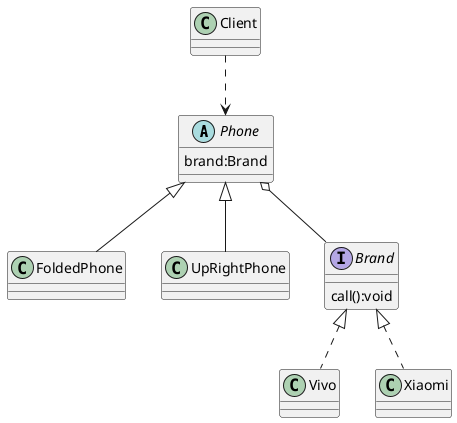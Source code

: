 @startuml

abstract class Phone{
    brand:Brand
}

class FoldedPhone extends Phone{

}

class UpRightPhone extends Phone{

}

interface Brand{
    call():void
}

class Vivo implements Brand{

}

class Xiaomi implements Brand{

}

Phone o-- Brand

class Client{

}

Client ..> Phone



@enduml